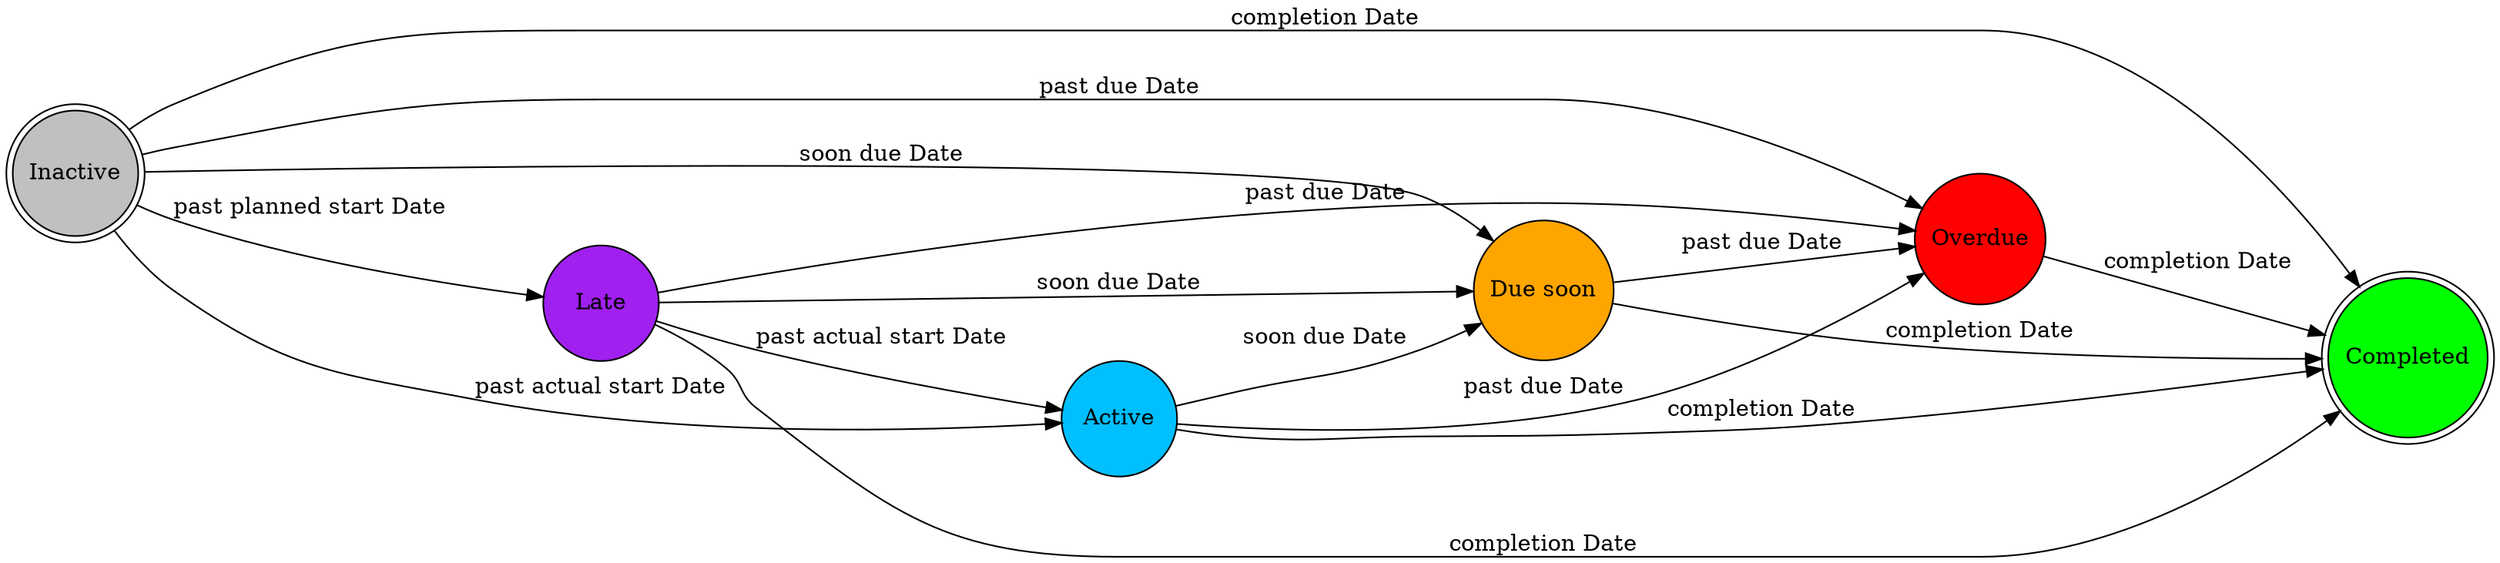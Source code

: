 digraph task_states {
    rankdir=LR;
    node [shape = circle, width = 1];
    Inactive [shape = doublecircle, style = filled, fillcolor = grey];
    Late [style = filled, fillcolor = purple];
    Active [style = filled, fillcolor = deepskyblue];
    "Due soon" [style = filled, fillcolor = orange];
    Overdue [style = filled, fillcolor = red];
    Completed [shape = doublecircle, style = filled, fillcolor = green];

    Inactive -> Late [ label = "past planned start Date" ];
    Inactive -> Active [ label = "past actual start Date" ];
    Inactive -> "Due soon" [ label = "soon due Date" ];
    Inactive -> Overdue [ label = "past due Date" ];
    Inactive -> Completed [ label = "completion Date" ];
    Late -> Active [ label = "past actual start Date" ];
    Late -> "Due soon" [ label = "soon due Date" ];
    Late -> Overdue [ label = "past due Date" ];
    Late -> Completed [ label = "completion Date" ];
    Active -> "Due soon" [ label = "soon due Date" ];
    Active -> Overdue [ label = "past due Date" ];
    Active -> Completed [ label = "completion Date" ];
    "Due soon" -> Overdue [ label = "past due Date" ];
    "Due soon" -> Completed [ label = "completion Date" ];
    Overdue -> Completed [ label = "completion Date" ];
}
